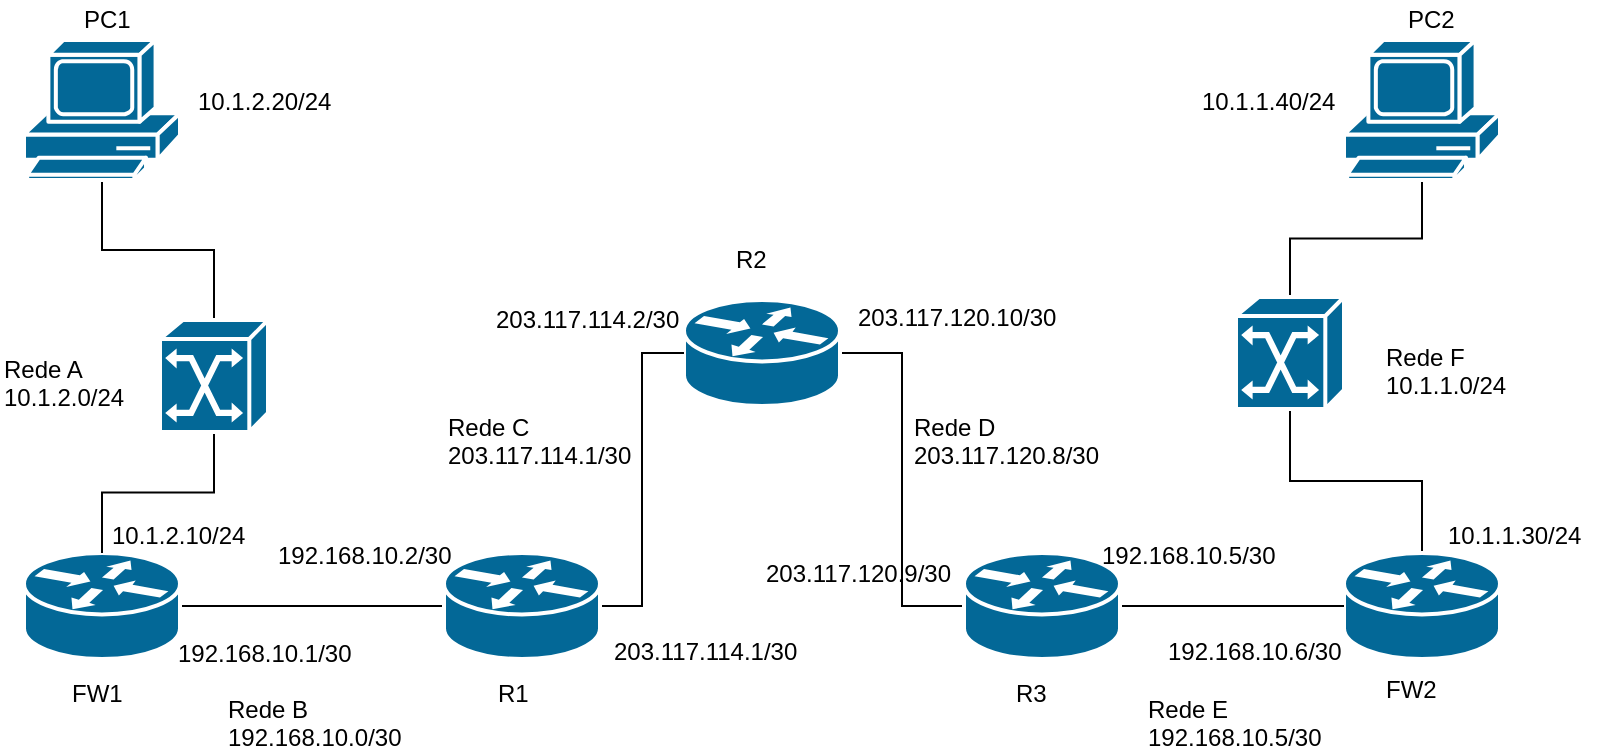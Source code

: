 <mxfile version="12.1.3" type="device" pages="1"><diagram id="o0JbbHRh0b40zibyCy8t" name="Page-1"><mxGraphModel dx="1208" dy="527" grid="1" gridSize="10" guides="1" tooltips="1" connect="1" arrows="1" fold="1" page="1" pageScale="1" pageWidth="827" pageHeight="1169" math="0" shadow="0"><root><mxCell id="0"/><mxCell id="1" parent="0"/><mxCell id="GtCcy-qml-HO6YLISfhP-12" style="edgeStyle=orthogonalEdgeStyle;rounded=0;orthogonalLoop=1;jettySize=auto;html=1;exitX=0.5;exitY=1;exitDx=0;exitDy=0;exitPerimeter=0;endArrow=none;endFill=0;" edge="1" parent="1" source="GtCcy-qml-HO6YLISfhP-1" target="GtCcy-qml-HO6YLISfhP-8"><mxGeometry relative="1" as="geometry"/></mxCell><mxCell id="GtCcy-qml-HO6YLISfhP-1" value="" style="shape=mxgraph.cisco.computers_and_peripherals.pc;html=1;pointerEvents=1;dashed=0;fillColor=#036897;strokeColor=#ffffff;strokeWidth=2;verticalLabelPosition=bottom;verticalAlign=top;align=center;outlineConnect=0;" vertex="1" parent="1"><mxGeometry x="30" y="70" width="78" height="70" as="geometry"/></mxCell><mxCell id="GtCcy-qml-HO6YLISfhP-20" style="edgeStyle=orthogonalEdgeStyle;rounded=0;orthogonalLoop=1;jettySize=auto;html=1;exitX=0.5;exitY=1;exitDx=0;exitDy=0;exitPerimeter=0;entryX=0.5;entryY=0;entryDx=0;entryDy=0;entryPerimeter=0;endArrow=none;endFill=0;" edge="1" parent="1" source="GtCcy-qml-HO6YLISfhP-2" target="GtCcy-qml-HO6YLISfhP-9"><mxGeometry relative="1" as="geometry"/></mxCell><mxCell id="GtCcy-qml-HO6YLISfhP-2" value="" style="shape=mxgraph.cisco.computers_and_peripherals.pc;html=1;pointerEvents=1;dashed=0;fillColor=#036897;strokeColor=#ffffff;strokeWidth=2;verticalLabelPosition=bottom;verticalAlign=top;align=center;outlineConnect=0;" vertex="1" parent="1"><mxGeometry x="690" y="70" width="78" height="70" as="geometry"/></mxCell><mxCell id="GtCcy-qml-HO6YLISfhP-16" style="edgeStyle=orthogonalEdgeStyle;rounded=0;orthogonalLoop=1;jettySize=auto;html=1;exitX=1;exitY=0.5;exitDx=0;exitDy=0;exitPerimeter=0;entryX=0;entryY=0.5;entryDx=0;entryDy=0;entryPerimeter=0;endArrow=none;endFill=0;" edge="1" parent="1" source="GtCcy-qml-HO6YLISfhP-3" target="GtCcy-qml-HO6YLISfhP-7"><mxGeometry relative="1" as="geometry"/></mxCell><mxCell id="GtCcy-qml-HO6YLISfhP-3" value="" style="shape=mxgraph.cisco.routers.router;html=1;pointerEvents=1;dashed=0;fillColor=#036897;strokeColor=#ffffff;strokeWidth=2;verticalLabelPosition=bottom;verticalAlign=top;align=center;outlineConnect=0;" vertex="1" parent="1"><mxGeometry x="360" y="200" width="78" height="53" as="geometry"/></mxCell><mxCell id="GtCcy-qml-HO6YLISfhP-18" style="edgeStyle=orthogonalEdgeStyle;rounded=0;orthogonalLoop=1;jettySize=auto;html=1;exitX=0.5;exitY=0;exitDx=0;exitDy=0;exitPerimeter=0;endArrow=none;endFill=0;" edge="1" parent="1" source="GtCcy-qml-HO6YLISfhP-4" target="GtCcy-qml-HO6YLISfhP-9"><mxGeometry relative="1" as="geometry"/></mxCell><mxCell id="GtCcy-qml-HO6YLISfhP-4" value="" style="shape=mxgraph.cisco.routers.router;html=1;pointerEvents=1;dashed=0;fillColor=#036897;strokeColor=#ffffff;strokeWidth=2;verticalLabelPosition=bottom;verticalAlign=top;align=center;outlineConnect=0;" vertex="1" parent="1"><mxGeometry x="690" y="326.5" width="78" height="53" as="geometry"/></mxCell><mxCell id="GtCcy-qml-HO6YLISfhP-14" style="edgeStyle=orthogonalEdgeStyle;rounded=0;orthogonalLoop=1;jettySize=auto;html=1;exitX=1;exitY=0.5;exitDx=0;exitDy=0;exitPerimeter=0;entryX=0;entryY=0.5;entryDx=0;entryDy=0;entryPerimeter=0;endArrow=none;endFill=0;" edge="1" parent="1" source="GtCcy-qml-HO6YLISfhP-5" target="GtCcy-qml-HO6YLISfhP-6"><mxGeometry relative="1" as="geometry"/></mxCell><mxCell id="GtCcy-qml-HO6YLISfhP-5" value="" style="shape=mxgraph.cisco.routers.router;html=1;pointerEvents=1;dashed=0;fillColor=#036897;strokeColor=#ffffff;strokeWidth=2;verticalLabelPosition=bottom;verticalAlign=top;align=center;outlineConnect=0;" vertex="1" parent="1"><mxGeometry x="30" y="326.5" width="78" height="53" as="geometry"/></mxCell><mxCell id="GtCcy-qml-HO6YLISfhP-15" style="edgeStyle=orthogonalEdgeStyle;rounded=0;orthogonalLoop=1;jettySize=auto;html=1;exitX=1;exitY=0.5;exitDx=0;exitDy=0;exitPerimeter=0;entryX=0;entryY=0.5;entryDx=0;entryDy=0;entryPerimeter=0;endArrow=none;endFill=0;" edge="1" parent="1" source="GtCcy-qml-HO6YLISfhP-6" target="GtCcy-qml-HO6YLISfhP-3"><mxGeometry relative="1" as="geometry"/></mxCell><mxCell id="GtCcy-qml-HO6YLISfhP-6" value="" style="shape=mxgraph.cisco.routers.router;html=1;pointerEvents=1;dashed=0;fillColor=#036897;strokeColor=#ffffff;strokeWidth=2;verticalLabelPosition=bottom;verticalAlign=top;align=center;outlineConnect=0;" vertex="1" parent="1"><mxGeometry x="240" y="326.5" width="78" height="53" as="geometry"/></mxCell><mxCell id="GtCcy-qml-HO6YLISfhP-17" style="edgeStyle=orthogonalEdgeStyle;rounded=0;orthogonalLoop=1;jettySize=auto;html=1;exitX=1;exitY=0.5;exitDx=0;exitDy=0;exitPerimeter=0;entryX=0;entryY=0.5;entryDx=0;entryDy=0;entryPerimeter=0;endArrow=none;endFill=0;" edge="1" parent="1" source="GtCcy-qml-HO6YLISfhP-7" target="GtCcy-qml-HO6YLISfhP-4"><mxGeometry relative="1" as="geometry"/></mxCell><mxCell id="GtCcy-qml-HO6YLISfhP-7" value="" style="shape=mxgraph.cisco.routers.router;html=1;pointerEvents=1;dashed=0;fillColor=#036897;strokeColor=#ffffff;strokeWidth=2;verticalLabelPosition=bottom;verticalAlign=top;align=center;outlineConnect=0;" vertex="1" parent="1"><mxGeometry x="500" y="326.5" width="78" height="53" as="geometry"/></mxCell><mxCell id="GtCcy-qml-HO6YLISfhP-13" style="edgeStyle=orthogonalEdgeStyle;rounded=0;orthogonalLoop=1;jettySize=auto;html=1;exitX=0.5;exitY=1;exitDx=0;exitDy=0;exitPerimeter=0;entryX=0.5;entryY=0;entryDx=0;entryDy=0;entryPerimeter=0;endArrow=none;endFill=0;" edge="1" parent="1" source="GtCcy-qml-HO6YLISfhP-8" target="GtCcy-qml-HO6YLISfhP-5"><mxGeometry relative="1" as="geometry"/></mxCell><mxCell id="GtCcy-qml-HO6YLISfhP-8" value="" style="shape=mxgraph.cisco.switches.atm_switch;html=1;pointerEvents=1;dashed=0;fillColor=#036897;strokeColor=#ffffff;strokeWidth=2;verticalLabelPosition=bottom;verticalAlign=top;align=center;outlineConnect=0;" vertex="1" parent="1"><mxGeometry x="98" y="210" width="54" height="56" as="geometry"/></mxCell><mxCell id="GtCcy-qml-HO6YLISfhP-9" value="" style="shape=mxgraph.cisco.switches.atm_switch;html=1;pointerEvents=1;dashed=0;fillColor=#036897;strokeColor=#ffffff;strokeWidth=2;verticalLabelPosition=bottom;verticalAlign=top;align=center;outlineConnect=0;" vertex="1" parent="1"><mxGeometry x="636" y="198.5" width="54" height="56" as="geometry"/></mxCell><mxCell id="GtCcy-qml-HO6YLISfhP-11" value="PC1" style="text;html=1;resizable=0;points=[];autosize=1;align=left;verticalAlign=top;spacingTop=-4;" vertex="1" parent="1"><mxGeometry x="58" y="50" width="40" height="20" as="geometry"/></mxCell><mxCell id="GtCcy-qml-HO6YLISfhP-21" value="PC2" style="text;html=1;resizable=0;points=[];autosize=1;align=left;verticalAlign=top;spacingTop=-4;" vertex="1" parent="1"><mxGeometry x="720" y="50" width="40" height="20" as="geometry"/></mxCell><mxCell id="GtCcy-qml-HO6YLISfhP-23" value="FW1" style="text;html=1;resizable=0;points=[];autosize=1;align=left;verticalAlign=top;spacingTop=-4;" vertex="1" parent="1"><mxGeometry x="52" y="387" width="40" height="20" as="geometry"/></mxCell><mxCell id="GtCcy-qml-HO6YLISfhP-24" value="R1" style="text;html=1;resizable=0;points=[];autosize=1;align=left;verticalAlign=top;spacingTop=-4;" vertex="1" parent="1"><mxGeometry x="265" y="387" width="30" height="20" as="geometry"/></mxCell><mxCell id="GtCcy-qml-HO6YLISfhP-25" value="R2" style="text;html=1;resizable=0;points=[];autosize=1;align=left;verticalAlign=top;spacingTop=-4;" vertex="1" parent="1"><mxGeometry x="384" y="170" width="30" height="20" as="geometry"/></mxCell><mxCell id="GtCcy-qml-HO6YLISfhP-26" value="R3" style="text;html=1;resizable=0;points=[];autosize=1;align=left;verticalAlign=top;spacingTop=-4;" vertex="1" parent="1"><mxGeometry x="524" y="387" width="30" height="20" as="geometry"/></mxCell><mxCell id="GtCcy-qml-HO6YLISfhP-27" value="FW2" style="text;html=1;resizable=0;points=[];autosize=1;align=left;verticalAlign=top;spacingTop=-4;" vertex="1" parent="1"><mxGeometry x="709" y="385" width="40" height="20" as="geometry"/></mxCell><mxCell id="GtCcy-qml-HO6YLISfhP-28" value="10.1.2.20/24" style="text;html=1;resizable=0;points=[];autosize=1;align=left;verticalAlign=top;spacingTop=-4;" vertex="1" parent="1"><mxGeometry x="115" y="91" width="80" height="20" as="geometry"/></mxCell><mxCell id="GtCcy-qml-HO6YLISfhP-29" value="Rede A&lt;br&gt;10.1.2.0/24" style="text;html=1;resizable=0;points=[];autosize=1;align=left;verticalAlign=top;spacingTop=-4;" vertex="1" parent="1"><mxGeometry x="18" y="224.5" width="80" height="30" as="geometry"/></mxCell><mxCell id="GtCcy-qml-HO6YLISfhP-30" value="10.1.2.10/24" style="text;html=1;resizable=0;points=[];autosize=1;align=left;verticalAlign=top;spacingTop=-4;" vertex="1" parent="1"><mxGeometry x="72" y="307.5" width="80" height="20" as="geometry"/></mxCell><mxCell id="GtCcy-qml-HO6YLISfhP-31" value="192.168.10.1/30" style="text;html=1;resizable=0;points=[];autosize=1;align=left;verticalAlign=top;spacingTop=-4;" vertex="1" parent="1"><mxGeometry x="105" y="367" width="100" height="20" as="geometry"/></mxCell><mxCell id="GtCcy-qml-HO6YLISfhP-32" value="Rede B&lt;br&gt;192.168.10.0/30" style="text;html=1;resizable=0;points=[];autosize=1;align=left;verticalAlign=top;spacingTop=-4;" vertex="1" parent="1"><mxGeometry x="130" y="395" width="100" height="30" as="geometry"/></mxCell><mxCell id="GtCcy-qml-HO6YLISfhP-33" value="192.168.10.2/30" style="text;html=1;resizable=0;points=[];autosize=1;align=left;verticalAlign=top;spacingTop=-4;" vertex="1" parent="1"><mxGeometry x="155" y="317.5" width="100" height="20" as="geometry"/></mxCell><mxCell id="GtCcy-qml-HO6YLISfhP-34" value="203.117.114.1/30" style="text;html=1;resizable=0;points=[];autosize=1;align=left;verticalAlign=top;spacingTop=-4;" vertex="1" parent="1"><mxGeometry x="323" y="366" width="110" height="20" as="geometry"/></mxCell><mxCell id="GtCcy-qml-HO6YLISfhP-35" value="Rede C&lt;br&gt;203.117.114.1/30" style="text;html=1;resizable=0;points=[];autosize=1;align=left;verticalAlign=top;spacingTop=-4;" vertex="1" parent="1"><mxGeometry x="240" y="254" width="110" height="30" as="geometry"/></mxCell><mxCell id="GtCcy-qml-HO6YLISfhP-36" value="203.117.114.2/30" style="text;html=1;resizable=0;points=[];autosize=1;align=left;verticalAlign=top;spacingTop=-4;" vertex="1" parent="1"><mxGeometry x="264" y="200" width="110" height="20" as="geometry"/></mxCell><mxCell id="GtCcy-qml-HO6YLISfhP-37" value="203.117.120.10/30" style="text;html=1;resizable=0;points=[];autosize=1;align=left;verticalAlign=top;spacingTop=-4;" vertex="1" parent="1"><mxGeometry x="445" y="198.5" width="110" height="20" as="geometry"/></mxCell><mxCell id="GtCcy-qml-HO6YLISfhP-38" value="Rede D&lt;br&gt;203.117.120.8/30" style="text;html=1;resizable=0;points=[];autosize=1;align=left;verticalAlign=top;spacingTop=-4;" vertex="1" parent="1"><mxGeometry x="473" y="254" width="110" height="30" as="geometry"/></mxCell><mxCell id="GtCcy-qml-HO6YLISfhP-39" value="203.117.120.9/30" style="text;html=1;resizable=0;points=[];autosize=1;align=left;verticalAlign=top;spacingTop=-4;" vertex="1" parent="1"><mxGeometry x="399" y="326.5" width="110" height="20" as="geometry"/></mxCell><mxCell id="GtCcy-qml-HO6YLISfhP-40" value="192.168.10.5/30" style="text;html=1;resizable=0;points=[];autosize=1;align=left;verticalAlign=top;spacingTop=-4;" vertex="1" parent="1"><mxGeometry x="567" y="317.5" width="100" height="20" as="geometry"/></mxCell><mxCell id="GtCcy-qml-HO6YLISfhP-41" value="Rede E&lt;br&gt;192.168.10.5/30" style="text;html=1;resizable=0;points=[];autosize=1;align=left;verticalAlign=top;spacingTop=-4;" vertex="1" parent="1"><mxGeometry x="590" y="395" width="100" height="30" as="geometry"/></mxCell><mxCell id="GtCcy-qml-HO6YLISfhP-42" value="192.168.10.6/30" style="text;html=1;resizable=0;points=[];autosize=1;align=left;verticalAlign=top;spacingTop=-4;" vertex="1" parent="1"><mxGeometry x="600" y="366" width="100" height="20" as="geometry"/></mxCell><mxCell id="GtCcy-qml-HO6YLISfhP-43" value="10.1.1.30/24" style="text;html=1;resizable=0;points=[];autosize=1;align=left;verticalAlign=top;spacingTop=-4;" vertex="1" parent="1"><mxGeometry x="740" y="307.5" width="80" height="20" as="geometry"/></mxCell><mxCell id="GtCcy-qml-HO6YLISfhP-44" value="10.1.1.40/24" style="text;html=1;resizable=0;points=[];autosize=1;align=left;verticalAlign=top;spacingTop=-4;" vertex="1" parent="1"><mxGeometry x="617" y="91" width="80" height="20" as="geometry"/></mxCell><mxCell id="GtCcy-qml-HO6YLISfhP-49" value="Rede F&lt;br&gt;10.1.1.0/24" style="text;html=1;resizable=0;points=[];autosize=1;align=left;verticalAlign=top;spacingTop=-4;" vertex="1" parent="1"><mxGeometry x="709" y="218.5" width="80" height="30" as="geometry"/></mxCell></root></mxGraphModel></diagram></mxfile>